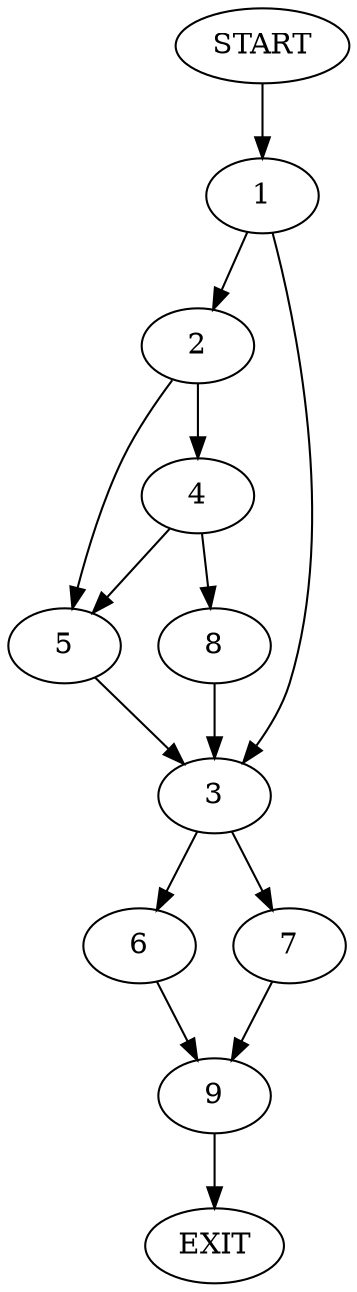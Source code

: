 digraph {
0 [label="START"]
10 [label="EXIT"]
0 -> 1
1 -> 2
1 -> 3
2 -> 4
2 -> 5
3 -> 6
3 -> 7
4 -> 8
4 -> 5
5 -> 3
8 -> 3
7 -> 9
6 -> 9
9 -> 10
}
